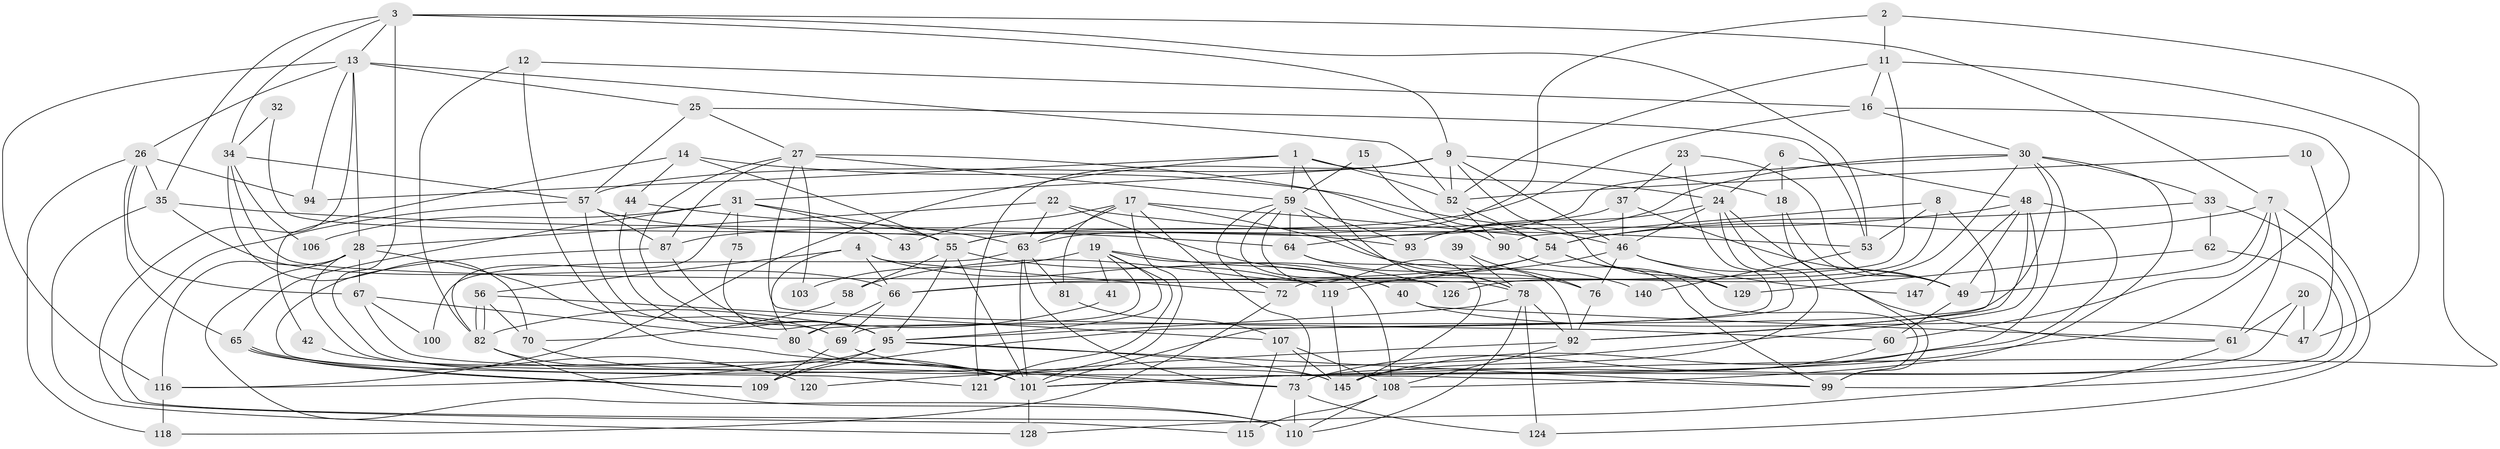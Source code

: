 // original degree distribution, {4: 0.23129251700680273, 3: 0.2789115646258503, 6: 0.08843537414965986, 5: 0.17006802721088435, 2: 0.1564625850340136, 7: 0.05442176870748299, 8: 0.02040816326530612}
// Generated by graph-tools (version 1.1) at 2025/41/03/06/25 10:41:58]
// undirected, 97 vertices, 239 edges
graph export_dot {
graph [start="1"]
  node [color=gray90,style=filled];
  1 [super="+142"];
  2;
  3 [super="+5"];
  4 [super="+45"];
  6;
  7 [super="+117"];
  8 [super="+77"];
  9 [super="+38"];
  10;
  11 [super="+111"];
  12;
  13 [super="+85"];
  14;
  15;
  16 [super="+36"];
  17 [super="+114"];
  18 [super="+21"];
  19 [super="+68"];
  20;
  22;
  23;
  24 [super="+29"];
  25 [super="+139"];
  26;
  27 [super="+96"];
  28 [super="+104"];
  30 [super="+50"];
  31 [super="+71"];
  32;
  33 [super="+51"];
  34 [super="+91"];
  35;
  37;
  39;
  40 [super="+74"];
  41;
  42;
  43;
  44;
  46 [super="+134"];
  47;
  48 [super="+84"];
  49 [super="+136"];
  52 [super="+122"];
  53;
  54 [super="+131"];
  55 [super="+86"];
  56;
  57 [super="+105"];
  58;
  59 [super="+141"];
  60 [super="+97"];
  61 [super="+89"];
  62;
  63 [super="+133"];
  64 [super="+123"];
  65 [super="+88"];
  66 [super="+102"];
  67 [super="+112"];
  69 [super="+83"];
  70;
  72;
  73 [super="+79"];
  75;
  76;
  78 [super="+143"];
  80 [super="+137"];
  81;
  82 [super="+144"];
  87 [super="+135"];
  90 [super="+98"];
  92;
  93;
  94;
  95 [super="+113"];
  99;
  100;
  101 [super="+130"];
  103;
  106;
  107;
  108 [super="+125"];
  109;
  110;
  115;
  116 [super="+138"];
  118;
  119 [super="+132"];
  120;
  121 [super="+127"];
  124;
  126;
  128;
  129;
  140;
  145 [super="+146"];
  147;
  1 -- 78;
  1 -- 94;
  1 -- 24;
  1 -- 59;
  1 -- 116;
  1 -- 52;
  2 -- 11;
  2 -- 63;
  2 -- 47;
  3 -- 53;
  3 -- 13;
  3 -- 145;
  3 -- 34;
  3 -- 35;
  3 -- 7;
  3 -- 9;
  4 -- 72;
  4 -- 80;
  4 -- 66;
  4 -- 56;
  4 -- 119;
  6 -- 24;
  6 -- 48;
  6 -- 18;
  7 -- 61;
  7 -- 49;
  7 -- 124;
  7 -- 54;
  7 -- 60;
  8 -- 92;
  8 -- 72;
  8 -- 53;
  8 -- 90;
  9 -- 57;
  9 -- 129;
  9 -- 121;
  9 -- 18;
  9 -- 31;
  9 -- 46;
  9 -- 52;
  10 -- 47;
  10 -- 52;
  11 -- 101;
  11 -- 16;
  11 -- 66;
  11 -- 52;
  12 -- 16;
  12 -- 73;
  12 -- 82;
  13 -- 94;
  13 -- 52;
  13 -- 115;
  13 -- 26;
  13 -- 28;
  13 -- 116;
  13 -- 25;
  14 -- 44;
  14 -- 42;
  14 -- 46;
  14 -- 55;
  15 -- 59;
  15 -- 54;
  16 -- 101;
  16 -- 87;
  16 -- 30;
  17 -- 43;
  17 -- 63;
  17 -- 81;
  17 -- 101;
  17 -- 73;
  17 -- 140;
  17 -- 54;
  18 -- 49;
  18 -- 99;
  19 -- 80;
  19 -- 41;
  19 -- 121;
  19 -- 103;
  19 -- 108;
  19 -- 95;
  19 -- 40;
  20 -- 73;
  20 -- 47;
  20 -- 61;
  22 -- 53;
  22 -- 40;
  22 -- 63;
  22 -- 28;
  23 -- 109;
  23 -- 37;
  23 -- 49;
  24 -- 101;
  24 -- 46;
  24 -- 61;
  24 -- 93;
  24 -- 145;
  25 -- 27;
  25 -- 53;
  25 -- 57;
  26 -- 65;
  26 -- 35;
  26 -- 94;
  26 -- 118;
  26 -- 67;
  27 -- 103;
  27 -- 87;
  27 -- 90;
  27 -- 59;
  27 -- 95;
  27 -- 60;
  28 -- 69;
  28 -- 110;
  28 -- 67;
  28 -- 116 [weight=2];
  28 -- 101;
  30 -- 55;
  30 -- 126;
  30 -- 33;
  30 -- 101;
  30 -- 69;
  30 -- 108;
  30 -- 93;
  31 -- 43;
  31 -- 55 [weight=2];
  31 -- 75;
  31 -- 106;
  31 -- 65;
  31 -- 82;
  32 -- 55;
  32 -- 34;
  33 -- 99;
  33 -- 54;
  33 -- 62;
  34 -- 70;
  34 -- 57;
  34 -- 106;
  34 -- 78;
  35 -- 64;
  35 -- 128;
  35 -- 66;
  37 -- 55;
  37 -- 49;
  37 -- 46;
  39 -- 76;
  39 -- 78;
  40 -- 61 [weight=2];
  40 -- 47;
  41 -- 82;
  42 -- 101;
  44 -- 63;
  44 -- 95;
  46 -- 119;
  46 -- 49;
  46 -- 147;
  46 -- 76;
  48 -- 120;
  48 -- 92;
  48 -- 147;
  48 -- 145;
  48 -- 49;
  48 -- 64;
  49 -- 60;
  52 -- 54;
  52 -- 90;
  53 -- 140;
  54 -- 99;
  54 -- 66;
  54 -- 129;
  54 -- 58;
  55 -- 101;
  55 -- 126;
  55 -- 58;
  55 -- 95;
  56 -- 82;
  56 -- 82;
  56 -- 107;
  56 -- 70;
  57 -- 87;
  57 -- 110;
  57 -- 93;
  57 -- 69;
  58 -- 70;
  59 -- 145;
  59 -- 64;
  59 -- 72;
  59 -- 76;
  59 -- 93;
  59 -- 126;
  60 -- 73;
  61 -- 128;
  62 -- 145;
  62 -- 129;
  63 -- 100;
  63 -- 73;
  63 -- 81;
  63 -- 101;
  64 -- 92;
  64 -- 78;
  65 -- 109;
  65 -- 109;
  65 -- 120;
  66 -- 69;
  66 -- 80;
  67 -- 80;
  67 -- 99;
  67 -- 100;
  69 -- 73;
  69 -- 109;
  70 -- 101;
  72 -- 118;
  73 -- 110;
  73 -- 124;
  75 -- 95;
  76 -- 92;
  78 -- 110;
  78 -- 92;
  78 -- 124;
  78 -- 95;
  80 -- 101;
  81 -- 107;
  82 -- 110;
  82 -- 120;
  87 -- 95;
  87 -- 121;
  90 -- 99;
  92 -- 121;
  92 -- 108;
  95 -- 99;
  95 -- 116;
  95 -- 109;
  95 -- 145;
  101 -- 128;
  107 -- 145;
  107 -- 115;
  107 -- 108;
  108 -- 115;
  108 -- 110;
  116 -- 118;
  119 -- 145;
}

